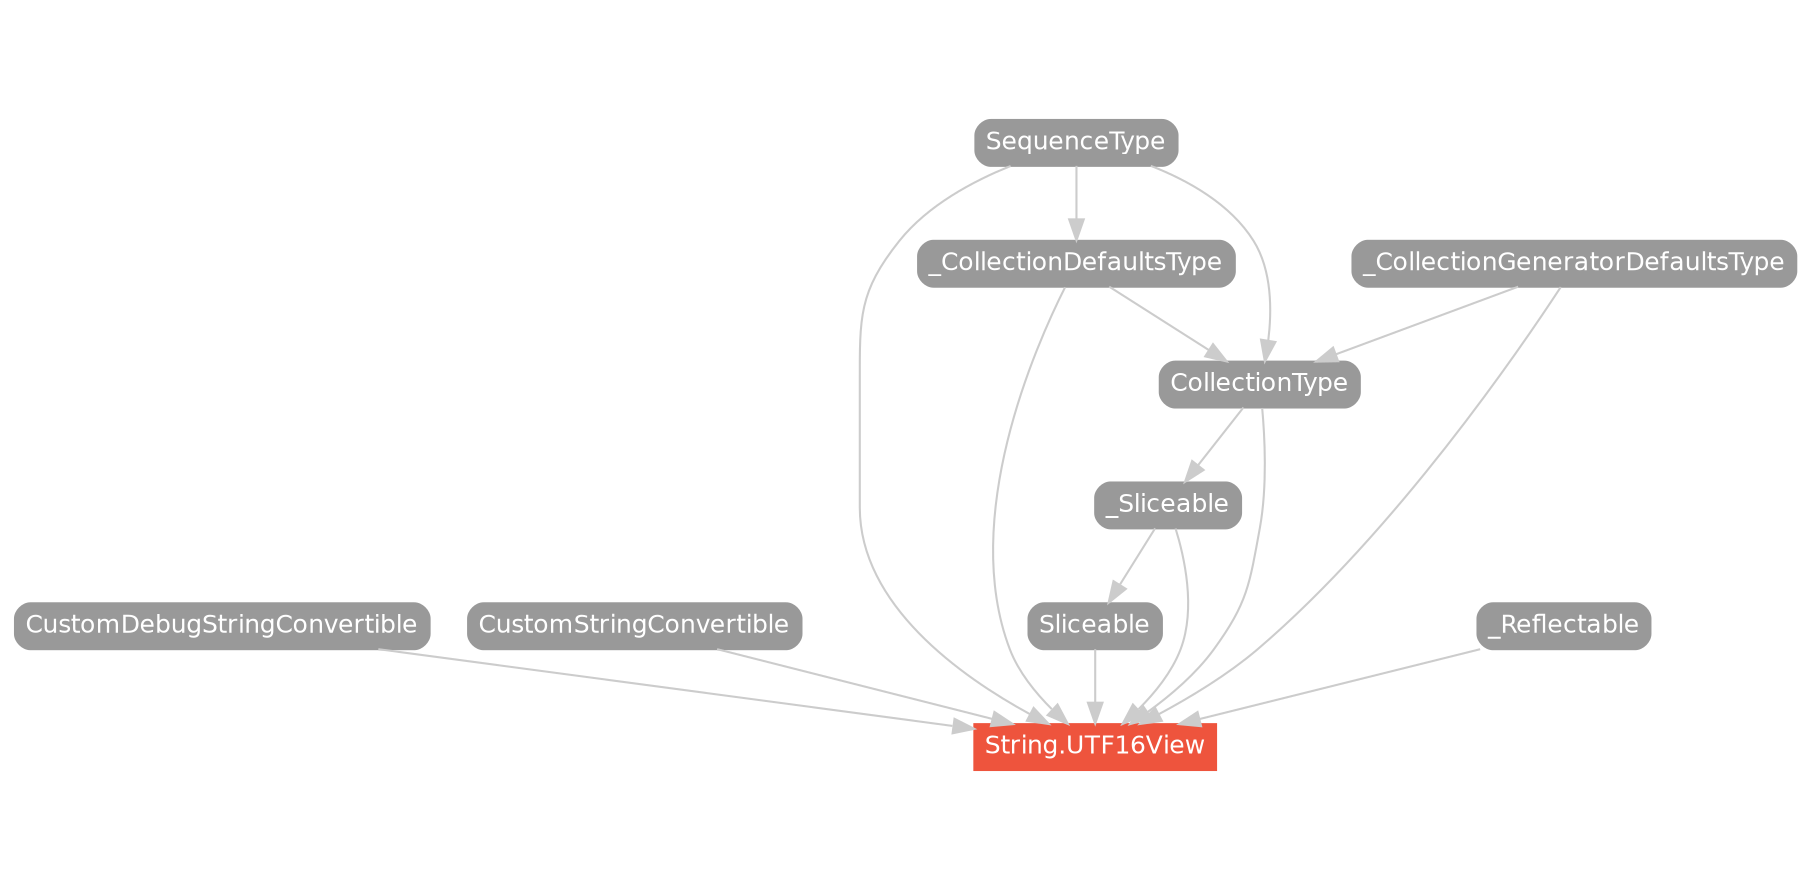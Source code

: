 strict digraph "String.UTF16View - Type Hierarchy - SwiftDoc.org" {
    pad="0.1,0.8"
    node [shape=box, style="filled,rounded", color="#999999", fillcolor="#999999", fontcolor=white, fontname=Helvetica, fontnames="Helvetica,sansserif", fontsize=12, margin="0.07,0.05", height="0.3"]
    edge [color="#cccccc"]
    "CollectionType" [URL="/protocol/CollectionType/"]
    "CustomDebugStringConvertible" [URL="/protocol/CustomDebugStringConvertible/"]
    "CustomStringConvertible" [URL="/protocol/CustomStringConvertible/"]
    "SequenceType" [URL="/protocol/SequenceType/"]
    "Sliceable" [URL="/protocol/Sliceable/"]
    "String.UTF16View" [URL="/type/String.UTF16View/", style="filled", fillcolor="#ee543d", color="#ee543d"]
    "_CollectionDefaultsType" [URL="/protocol/_CollectionDefaultsType/"]
    "_CollectionGeneratorDefaultsType" [URL="/protocol/_CollectionGeneratorDefaultsType/"]
    "_Reflectable" [URL="/protocol/_Reflectable/"]
    "_Sliceable" [URL="/protocol/_Sliceable/"]    "Sliceable" -> "String.UTF16View"
    "_Sliceable" -> "String.UTF16View"
    "CollectionType" -> "String.UTF16View"
    "SequenceType" -> "String.UTF16View"
    "_CollectionGeneratorDefaultsType" -> "String.UTF16View"
    "_CollectionDefaultsType" -> "String.UTF16View"
    "_Reflectable" -> "String.UTF16View"
    "CustomStringConvertible" -> "String.UTF16View"
    "CustomDebugStringConvertible" -> "String.UTF16View"
    "_Sliceable" -> "Sliceable"
    "CollectionType" -> "_Sliceable"
    "SequenceType" -> "CollectionType"
    "_CollectionDefaultsType" -> "CollectionType"
    "_CollectionGeneratorDefaultsType" -> "CollectionType"
    "SequenceType" -> "_CollectionDefaultsType"
    "CollectionType" -> "_Sliceable"
    "SequenceType" -> "CollectionType"
    "_CollectionDefaultsType" -> "CollectionType"
    "_CollectionGeneratorDefaultsType" -> "CollectionType"
    "SequenceType" -> "_CollectionDefaultsType"
    "SequenceType" -> "CollectionType"
    "_CollectionDefaultsType" -> "CollectionType"
    "_CollectionGeneratorDefaultsType" -> "CollectionType"
    "SequenceType" -> "_CollectionDefaultsType"
    "SequenceType" -> "_CollectionDefaultsType"
    subgraph Types {
        rank = max; "String.UTF16View";
    }
}